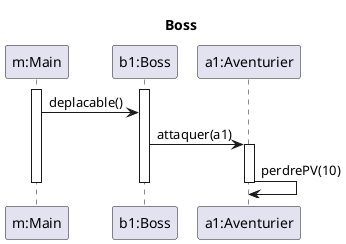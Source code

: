 @startuml
title Boss
participant "m:Main" as main
participant "b1:Boss" as b1
participant "a1:Aventurier" as a1

activate main
activate b1
    main -> b1 : deplacable()
        b1 -> a1 : attaquer(a1)
        activate a1
            a1 -> a1 : perdrePV(10)
        deactivate a1
    deactivate b1
deactivate main

@enduml